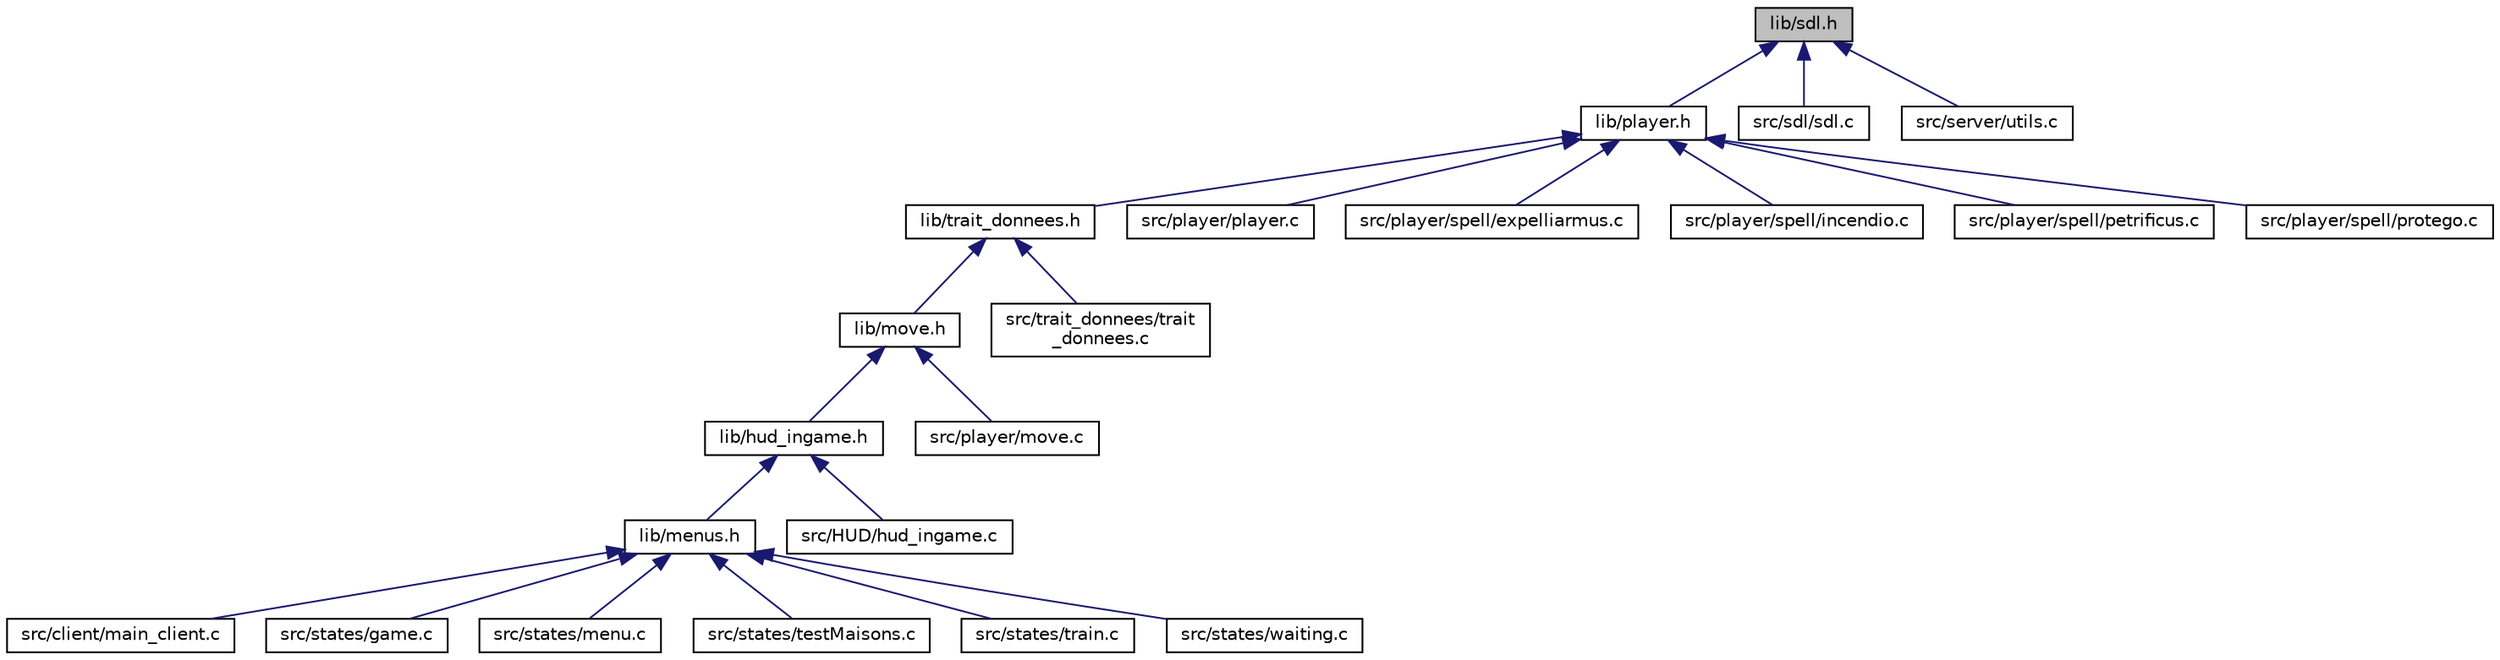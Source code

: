 digraph "lib/sdl.h"
{
 // LATEX_PDF_SIZE
  edge [fontname="Helvetica",fontsize="10",labelfontname="Helvetica",labelfontsize="10"];
  node [fontname="Helvetica",fontsize="10",shape=record];
  Node1 [label="lib/sdl.h",height=0.2,width=0.4,color="black", fillcolor="grey75", style="filled", fontcolor="black",tooltip="Header du fichier sdl.c."];
  Node1 -> Node2 [dir="back",color="midnightblue",fontsize="10",style="solid"];
  Node2 [label="lib/player.h",height=0.2,width=0.4,color="black", fillcolor="white", style="filled",URL="$player_8h.html",tooltip="Header du fichier player.c."];
  Node2 -> Node3 [dir="back",color="midnightblue",fontsize="10",style="solid"];
  Node3 [label="lib/trait_donnees.h",height=0.2,width=0.4,color="black", fillcolor="white", style="filled",URL="$trait__donnees_8h.html",tooltip="Header de trait_donnees.c."];
  Node3 -> Node4 [dir="back",color="midnightblue",fontsize="10",style="solid"];
  Node4 [label="lib/move.h",height=0.2,width=0.4,color="black", fillcolor="white", style="filled",URL="$move_8h.html",tooltip="Header de move.c."];
  Node4 -> Node5 [dir="back",color="midnightblue",fontsize="10",style="solid"];
  Node5 [label="lib/hud_ingame.h",height=0.2,width=0.4,color="black", fillcolor="white", style="filled",URL="$hud__ingame_8h.html",tooltip="Header de hud_ingame.c."];
  Node5 -> Node6 [dir="back",color="midnightblue",fontsize="10",style="solid"];
  Node6 [label="lib/menus.h",height=0.2,width=0.4,color="black", fillcolor="white", style="filled",URL="$menus_8h.html",tooltip="Header commun aux différents statuts du jeu."];
  Node6 -> Node7 [dir="back",color="midnightblue",fontsize="10",style="solid"];
  Node7 [label="src/client/main_client.c",height=0.2,width=0.4,color="black", fillcolor="white", style="filled",URL="$main__client_8c.html",tooltip="Fonction principale du jeu."];
  Node6 -> Node8 [dir="back",color="midnightblue",fontsize="10",style="solid"];
  Node8 [label="src/states/game.c",height=0.2,width=0.4,color="black", fillcolor="white", style="filled",URL="$game_8c.html",tooltip="Déroulement du jeu dans l'état GAME."];
  Node6 -> Node9 [dir="back",color="midnightblue",fontsize="10",style="solid"];
  Node9 [label="src/states/menu.c",height=0.2,width=0.4,color="black", fillcolor="white", style="filled",URL="$menu_8c.html",tooltip="Déroulement du jeu dans l'état HOME."];
  Node6 -> Node10 [dir="back",color="midnightblue",fontsize="10",style="solid"];
  Node10 [label="src/states/testMaisons.c",height=0.2,width=0.4,color="black", fillcolor="white", style="filled",URL="$testMaisons_8c.html",tooltip="Déroulement du jeu dans l'état TEST_M."];
  Node6 -> Node11 [dir="back",color="midnightblue",fontsize="10",style="solid"];
  Node11 [label="src/states/train.c",height=0.2,width=0.4,color="black", fillcolor="white", style="filled",URL="$train_8c.html",tooltip="Déroulement du jeu dans l'état TRAIN."];
  Node6 -> Node12 [dir="back",color="midnightblue",fontsize="10",style="solid"];
  Node12 [label="src/states/waiting.c",height=0.2,width=0.4,color="black", fillcolor="white", style="filled",URL="$waiting_8c.html",tooltip="Déroulement du jeu dans l'état WAITING."];
  Node5 -> Node13 [dir="back",color="midnightblue",fontsize="10",style="solid"];
  Node13 [label="src/HUD/hud_ingame.c",height=0.2,width=0.4,color="black", fillcolor="white", style="filled",URL="$hud__ingame_8c.html",tooltip="Fonctions de déplacement."];
  Node4 -> Node14 [dir="back",color="midnightblue",fontsize="10",style="solid"];
  Node14 [label="src/player/move.c",height=0.2,width=0.4,color="black", fillcolor="white", style="filled",URL="$move_8c.html",tooltip="Fonctions de déplacement."];
  Node3 -> Node15 [dir="back",color="midnightblue",fontsize="10",style="solid"];
  Node15 [label="src/trait_donnees/trait\l_donnees.c",height=0.2,width=0.4,color="black", fillcolor="white", style="filled",URL="$trait__donnees_8c.html",tooltip="Fonction de chargement et sauvegarde de donnees."];
  Node2 -> Node16 [dir="back",color="midnightblue",fontsize="10",style="solid"];
  Node16 [label="src/player/player.c",height=0.2,width=0.4,color="black", fillcolor="white", style="filled",URL="$player_8c.html",tooltip="Fonctions d'actions sur une entité joueur."];
  Node2 -> Node17 [dir="back",color="midnightblue",fontsize="10",style="solid"];
  Node17 [label="src/player/spell/expelliarmus.c",height=0.2,width=0.4,color="black", fillcolor="white", style="filled",URL="$expelliarmus_8c.html",tooltip="Méthode de l'objet expelliarmus_t."];
  Node2 -> Node18 [dir="back",color="midnightblue",fontsize="10",style="solid"];
  Node18 [label="src/player/spell/incendio.c",height=0.2,width=0.4,color="black", fillcolor="white", style="filled",URL="$incendio_8c.html",tooltip="Méthode de l'objet incendio_t."];
  Node2 -> Node19 [dir="back",color="midnightblue",fontsize="10",style="solid"];
  Node19 [label="src/player/spell/petrificus.c",height=0.2,width=0.4,color="black", fillcolor="white", style="filled",URL="$petrificus_8c.html",tooltip="Méthode de l'objet petrificus_t."];
  Node2 -> Node20 [dir="back",color="midnightblue",fontsize="10",style="solid"];
  Node20 [label="src/player/spell/protego.c",height=0.2,width=0.4,color="black", fillcolor="white", style="filled",URL="$protego_8c.html",tooltip="Méthode de l'objet protego_t."];
  Node1 -> Node21 [dir="back",color="midnightblue",fontsize="10",style="solid"];
  Node21 [label="src/sdl/sdl.c",height=0.2,width=0.4,color="black", fillcolor="white", style="filled",URL="$sdl_8c.html",tooltip="Fonctions utilisant principalement la SDL2."];
  Node1 -> Node22 [dir="back",color="midnightblue",fontsize="10",style="solid"];
  Node22 [label="src/server/utils.c",height=0.2,width=0.4,color="black", fillcolor="white", style="filled",URL="$utils_8c.html",tooltip="Fonctions utiles pour les sockets."];
}
